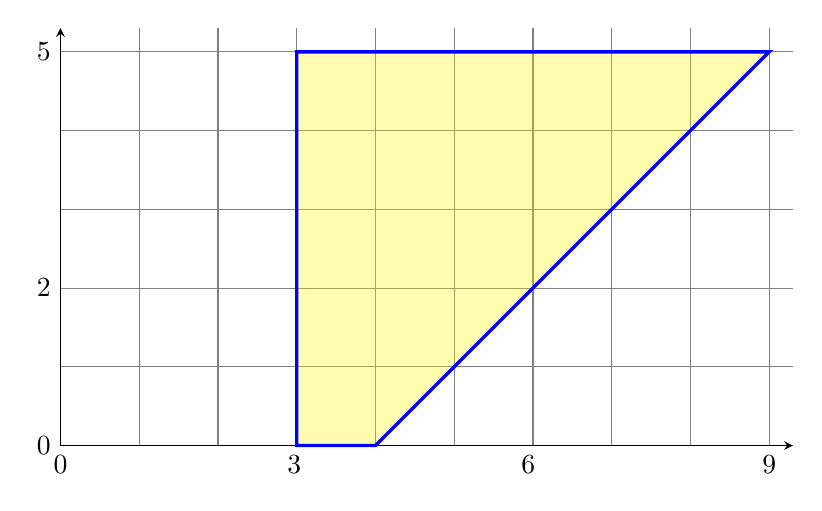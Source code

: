 \begin{tikzpicture}[
arrow/.style={draw,->,>=stealth},
]

%grid
\draw[black!50] (0,0) grid (9.3,5.3);
\draw[arrow] (0,0) -- (9.3,0);
\path (0,0) -- (9,0) node[pos=0,below] {0} node[pos=.33,below] {3} node[pos=.66,below] {6} node[pos=1,below] {9};
\draw[arrow] (0,0) -- (0,5.3);
\path (0,0) -- (0,5) node[pos=0,left] {0} node[pos=2/5,left] {2} node[pos=1,left] {5};

%area zone
\path[fill=yellow,opacity=.3]
(3,0) -- (4,0)
	--(9,5)
	--(3,5)
	--cycle
;
%bound
\path[draw,blue,very thick]
(3,0) -- (4,0)
	--(9,5)
	--(3,5)
	--cycle
;

\end{tikzpicture}